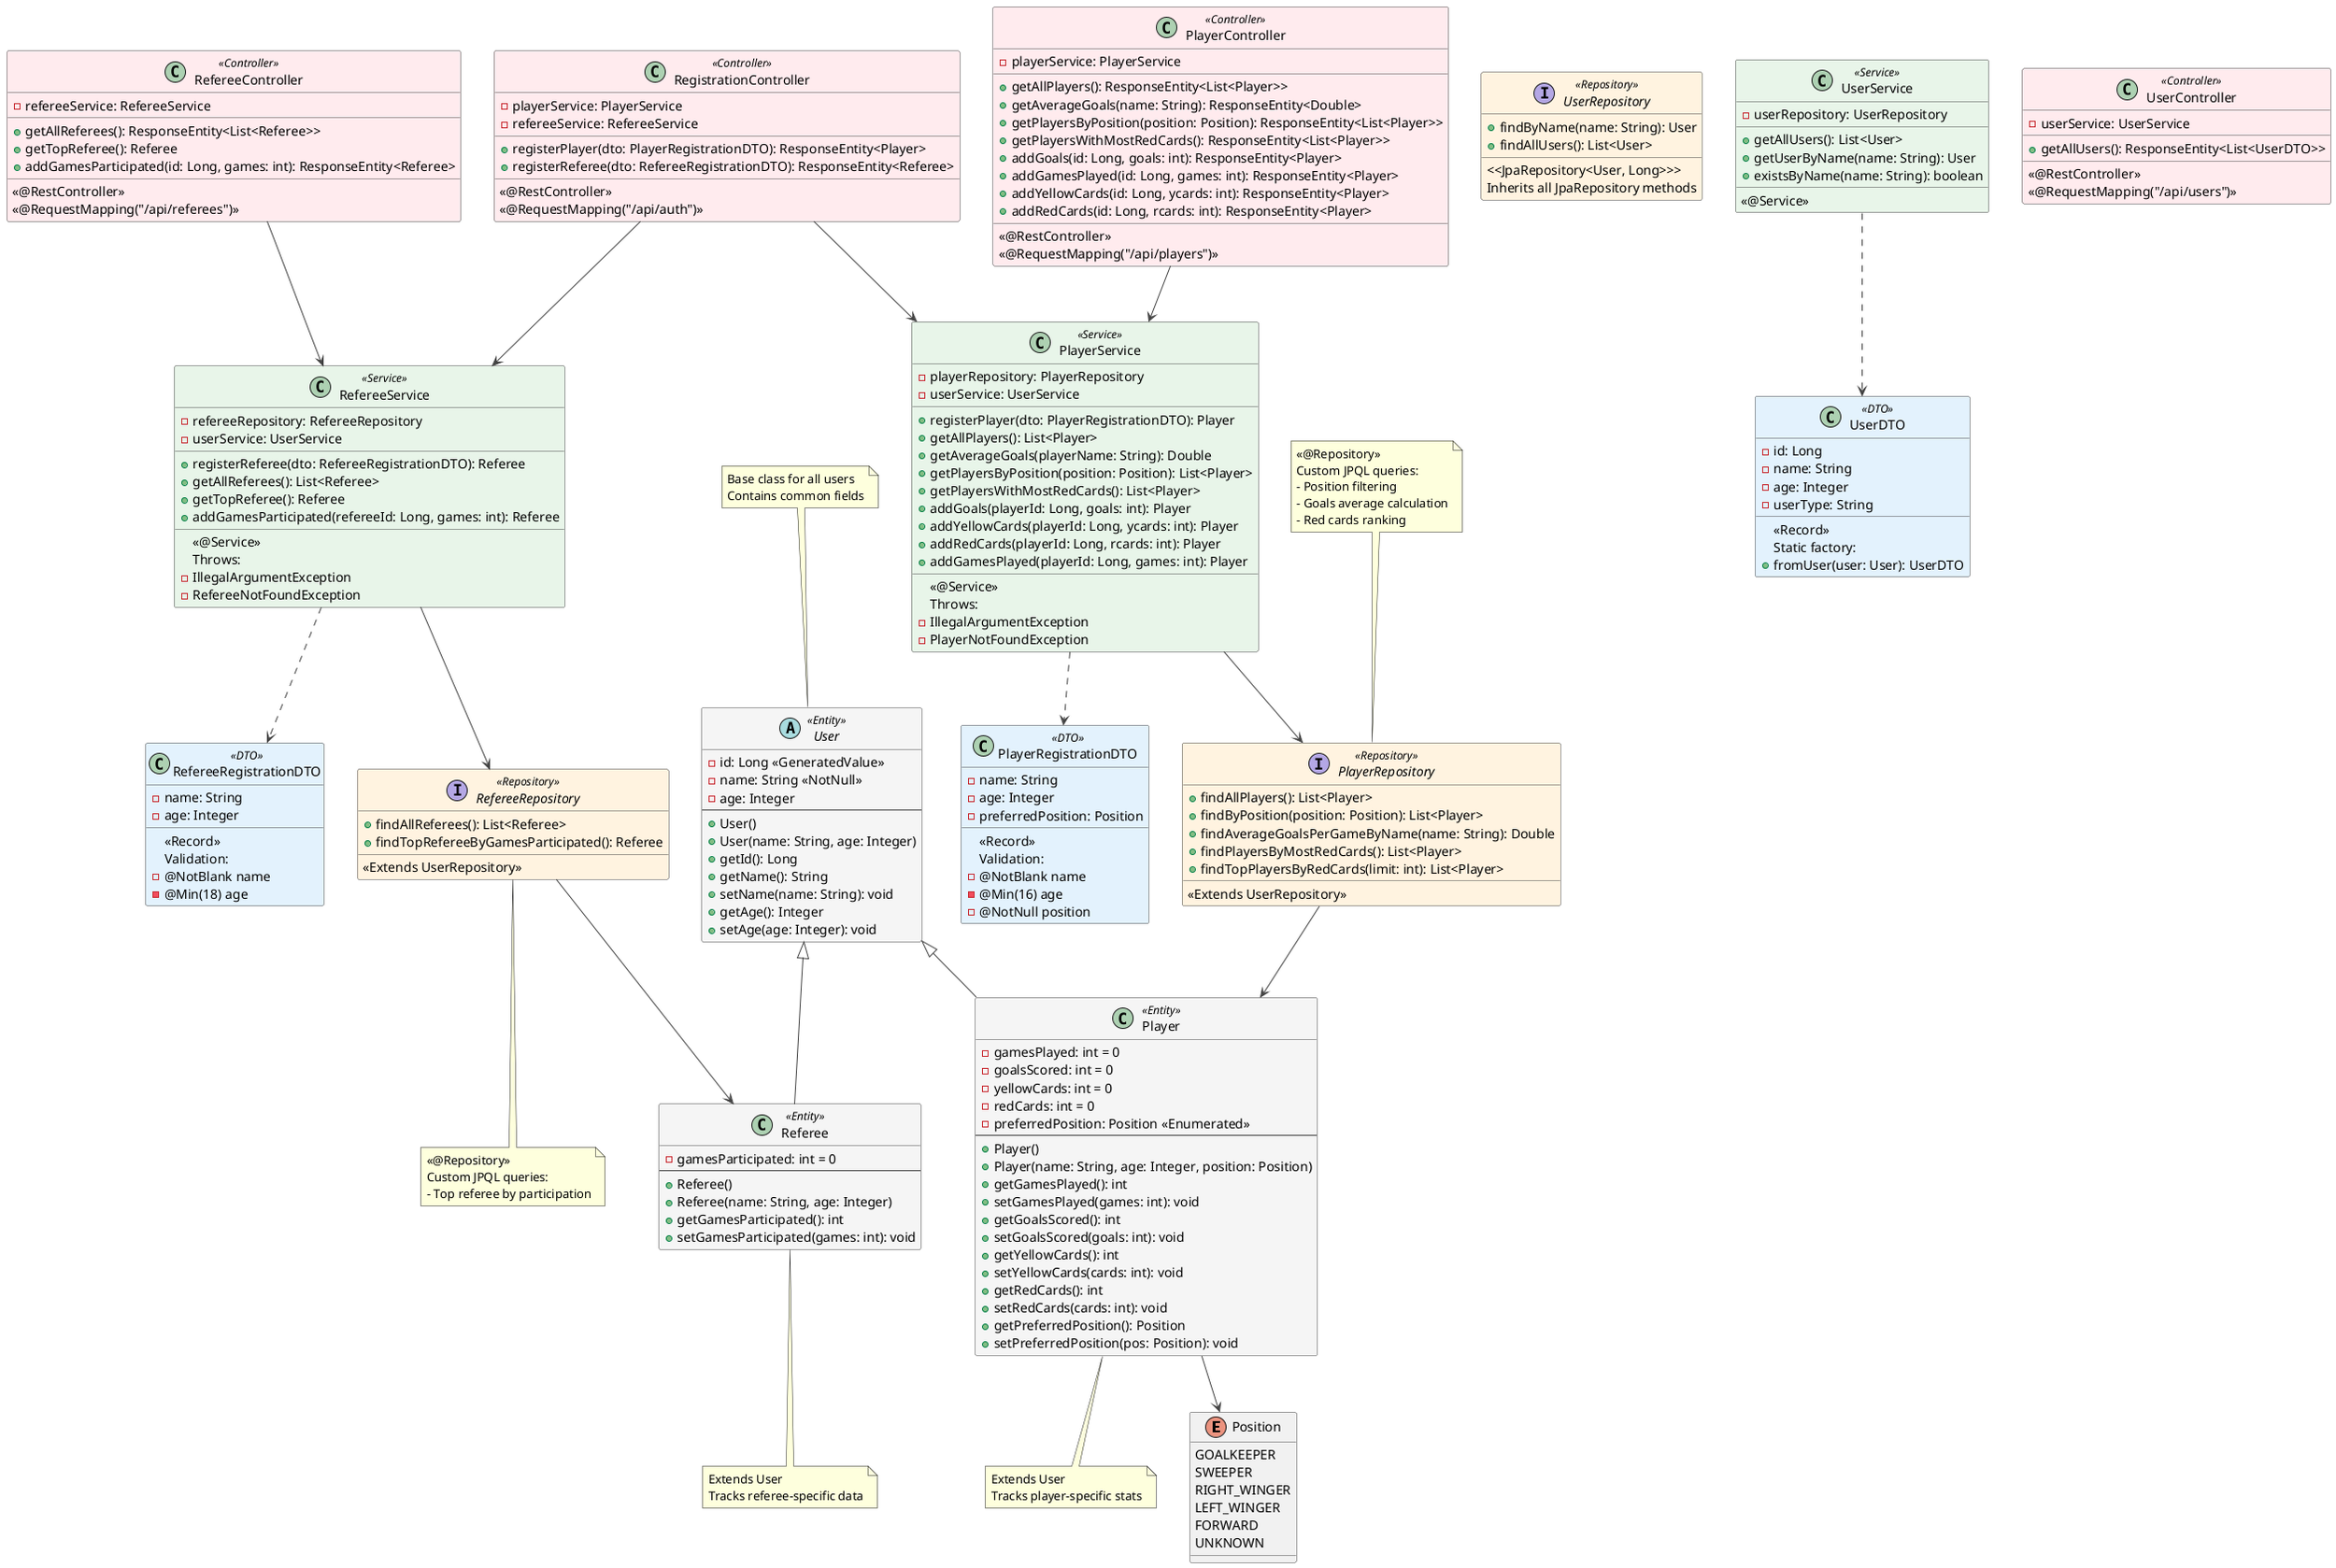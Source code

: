 @startuml SoccerNow_Complete_Class_Diagram

skinparam class {
    BackgroundColor<<Entity>> #F5F5F5
    BackgroundColor<<DTO>> #E3F2FD
    BackgroundColor<<Service>> #E8F5E9
    BackgroundColor<<Controller>> #FFEBEE
    BackgroundColor<<Repository>> #FFF3E0
    BorderColor #444
    ArrowColor #444
}

' ====== ENUMS ======
enum Position {
    GOALKEEPER
    SWEEPER
    RIGHT_WINGER
    LEFT_WINGER
    FORWARD
    UNKNOWN
}

' ====== CORE ENTITIES ======
abstract class User <<Entity>> {
    - id: Long <<GeneratedValue>>
    - name: String <<NotNull>>
    - age: Integer
    --
    + User()
    + User(name: String, age: Integer)
    + getId(): Long
    + getName(): String
    + setName(name: String): void
    + getAge(): Integer
    + setAge(age: Integer): void
}

class Player <<Entity>> {
    - gamesPlayed: int = 0
    - goalsScored: int = 0
    - yellowCards: int = 0
    - redCards: int = 0
    - preferredPosition: Position <<Enumerated>>
    --
    + Player()
    + Player(name: String, age: Integer, position: Position)
    + getGamesPlayed(): int
    + setGamesPlayed(games: int): void
    + getGoalsScored(): int
    + setGoalsScored(goals: int): void
    + getYellowCards(): int
    + setYellowCards(cards: int): void
    + getRedCards(): int
    + setRedCards(cards: int): void
    + getPreferredPosition(): Position
    + setPreferredPosition(pos: Position): void
}

class Referee <<Entity>> {
    - gamesParticipated: int = 0
    --
    + Referee()
    + Referee(name: String, age: Integer)
    + getGamesParticipated(): int
    + setGamesParticipated(games: int): void
}

interface UserRepository <<Repository>> {
    + findByName(name: String): User
    + findAllUsers(): List<User>
    __
    <<JpaRepository<User, Long>>>
    Inherits all JpaRepository methods
}

interface PlayerRepository <<Repository>> {
    + findAllPlayers(): List<Player>
    + findByPosition(position: Position): List<Player>
    + findAverageGoalsPerGameByName(name: String): Double
    + findPlayersByMostRedCards(): List<Player>
    + findTopPlayersByRedCards(limit: int): List<Player>
    __
    <<Extends UserRepository>>
}

interface RefereeRepository <<Repository>> {
    + findAllReferees(): List<Referee>
    + findTopRefereeByGamesParticipated(): Referee
    __
    <<Extends UserRepository>>
}

' ====== SERVICES ======
class UserService <<Service>> {
    - userRepository: UserRepository
    __
    + getAllUsers(): List<User>
    + getUserByName(name: String): User
    + existsByName(name: String): boolean
    __
    <<@Service>>
}

class PlayerService <<Service>> {
    - playerRepository: PlayerRepository
    - userService: UserService
    __
    + registerPlayer(dto: PlayerRegistrationDTO): Player
    + getAllPlayers(): List<Player>
    + getAverageGoals(playerName: String): Double
    + getPlayersByPosition(position: Position): List<Player>
    + getPlayersWithMostRedCards(): List<Player>
    + addGoals(playerId: Long, goals: int): Player
    + addYellowCards(playerId: Long, ycards: int): Player
    + addRedCards(playerId: Long, rcards: int): Player
    + addGamesPlayed(playerId: Long, games: int): Player
    __
    <<@Service>>
    Throws:
    - IllegalArgumentException
    - PlayerNotFoundException
}

class RefereeService <<Service>> {
    - refereeRepository: RefereeRepository
    - userService: UserService
    __
    + registerReferee(dto: RefereeRegistrationDTO): Referee
    + getAllReferees(): List<Referee>
    + getTopReferee(): Referee
    + addGamesParticipated(refereeId: Long, games: int): Referee
    __
    <<@Service>>
    Throws:
    - IllegalArgumentException
    - RefereeNotFoundException
}

' ====== CONTROLLERS ======
class PlayerController <<Controller>> {
    - playerService: PlayerService
    __
    + getAllPlayers(): ResponseEntity<List<Player>>
    + getAverageGoals(name: String): ResponseEntity<Double>
    + getPlayersByPosition(position: Position): ResponseEntity<List<Player>>
    + getPlayersWithMostRedCards(): ResponseEntity<List<Player>>
    + addGoals(id: Long, goals: int): ResponseEntity<Player>
    + addGamesPlayed(id: Long, games: int): ResponseEntity<Player>
    + addYellowCards(id: Long, ycards: int): ResponseEntity<Player>
    + addRedCards(id: Long, rcards: int): ResponseEntity<Player>
    __
    <<@RestController>>
    <<@RequestMapping("/api/players")>>
}

class RefereeController <<Controller>> {
    - refereeService: RefereeService
    __
    + getAllReferees(): ResponseEntity<List<Referee>>
    + getTopReferee(): Referee
    + addGamesParticipated(id: Long, games: int): ResponseEntity<Referee>
    __
    <<@RestController>>
    <<@RequestMapping("/api/referees")>>
}

class UserController <<Controller>> {
    - userService: UserService
    __
    + getAllUsers(): ResponseEntity<List<UserDTO>>
    __
    <<@RestController>>
    <<@RequestMapping("/api/users")>>
}

class RegistrationController <<Controller>> {
    - playerService: PlayerService
    - refereeService: RefereeService
    __
    + registerPlayer(dto: PlayerRegistrationDTO): ResponseEntity<Player>
    + registerReferee(dto: RefereeRegistrationDTO): ResponseEntity<Referee>
    __
    <<@RestController>>
    <<@RequestMapping("/api/auth")>>
}

' ====== DTOs ======
class PlayerRegistrationDTO <<DTO>> {
    - name: String
    - age: Integer
    - preferredPosition: Position
    __
    <<Record>>
    Validation:
    - @NotBlank name
    - @Min(16) age
    - @NotNull position
}

class RefereeRegistrationDTO <<DTO>> {
    - name: String
    - age: Integer
    __
    <<Record>>
    Validation:
    - @NotBlank name
    - @Min(18) age
}

class UserDTO <<DTO>> {
    - id: Long
    - name: String
    - age: Integer
    - userType: String
    __
    <<Record>>
    Static factory:
    + fromUser(user: User): UserDTO
}


' ====== INHERITANCE ======
User <|-- Player
User <|-- Referee

' ====== COMPOSITION/AGGREGATION ======
Player --> Position

PlayerController --> PlayerService
PlayerService --> PlayerRepository
PlayerRepository --> Player

RefereeController --> RefereeService
RefereeService --> RefereeRepository
RefereeRepository --> Referee

RegistrationController --> PlayerService
RegistrationController --> RefereeService

' ====== DEPENDENCIES ======
PlayerService ..> PlayerRegistrationDTO
RefereeService ..> RefereeRegistrationDTO
UserService ..> UserDTO

note top of User: Base class for all users\nContains common fields
note bottom of Player: Extends User\nTracks player-specific stats
note bottom of Referee: Extends User\nTracks referee-specific data
' ====== QUERY ANNOTATIONS ======
note top of PlayerRepository
  <<@Repository>>
  Custom JPQL queries:
  - Position filtering
  - Goals average calculation
  - Red cards ranking
end note

note bottom of RefereeRepository
  <<@Repository>>
  Custom JPQL queries:
  - Top referee by participation
end note

@enduml
